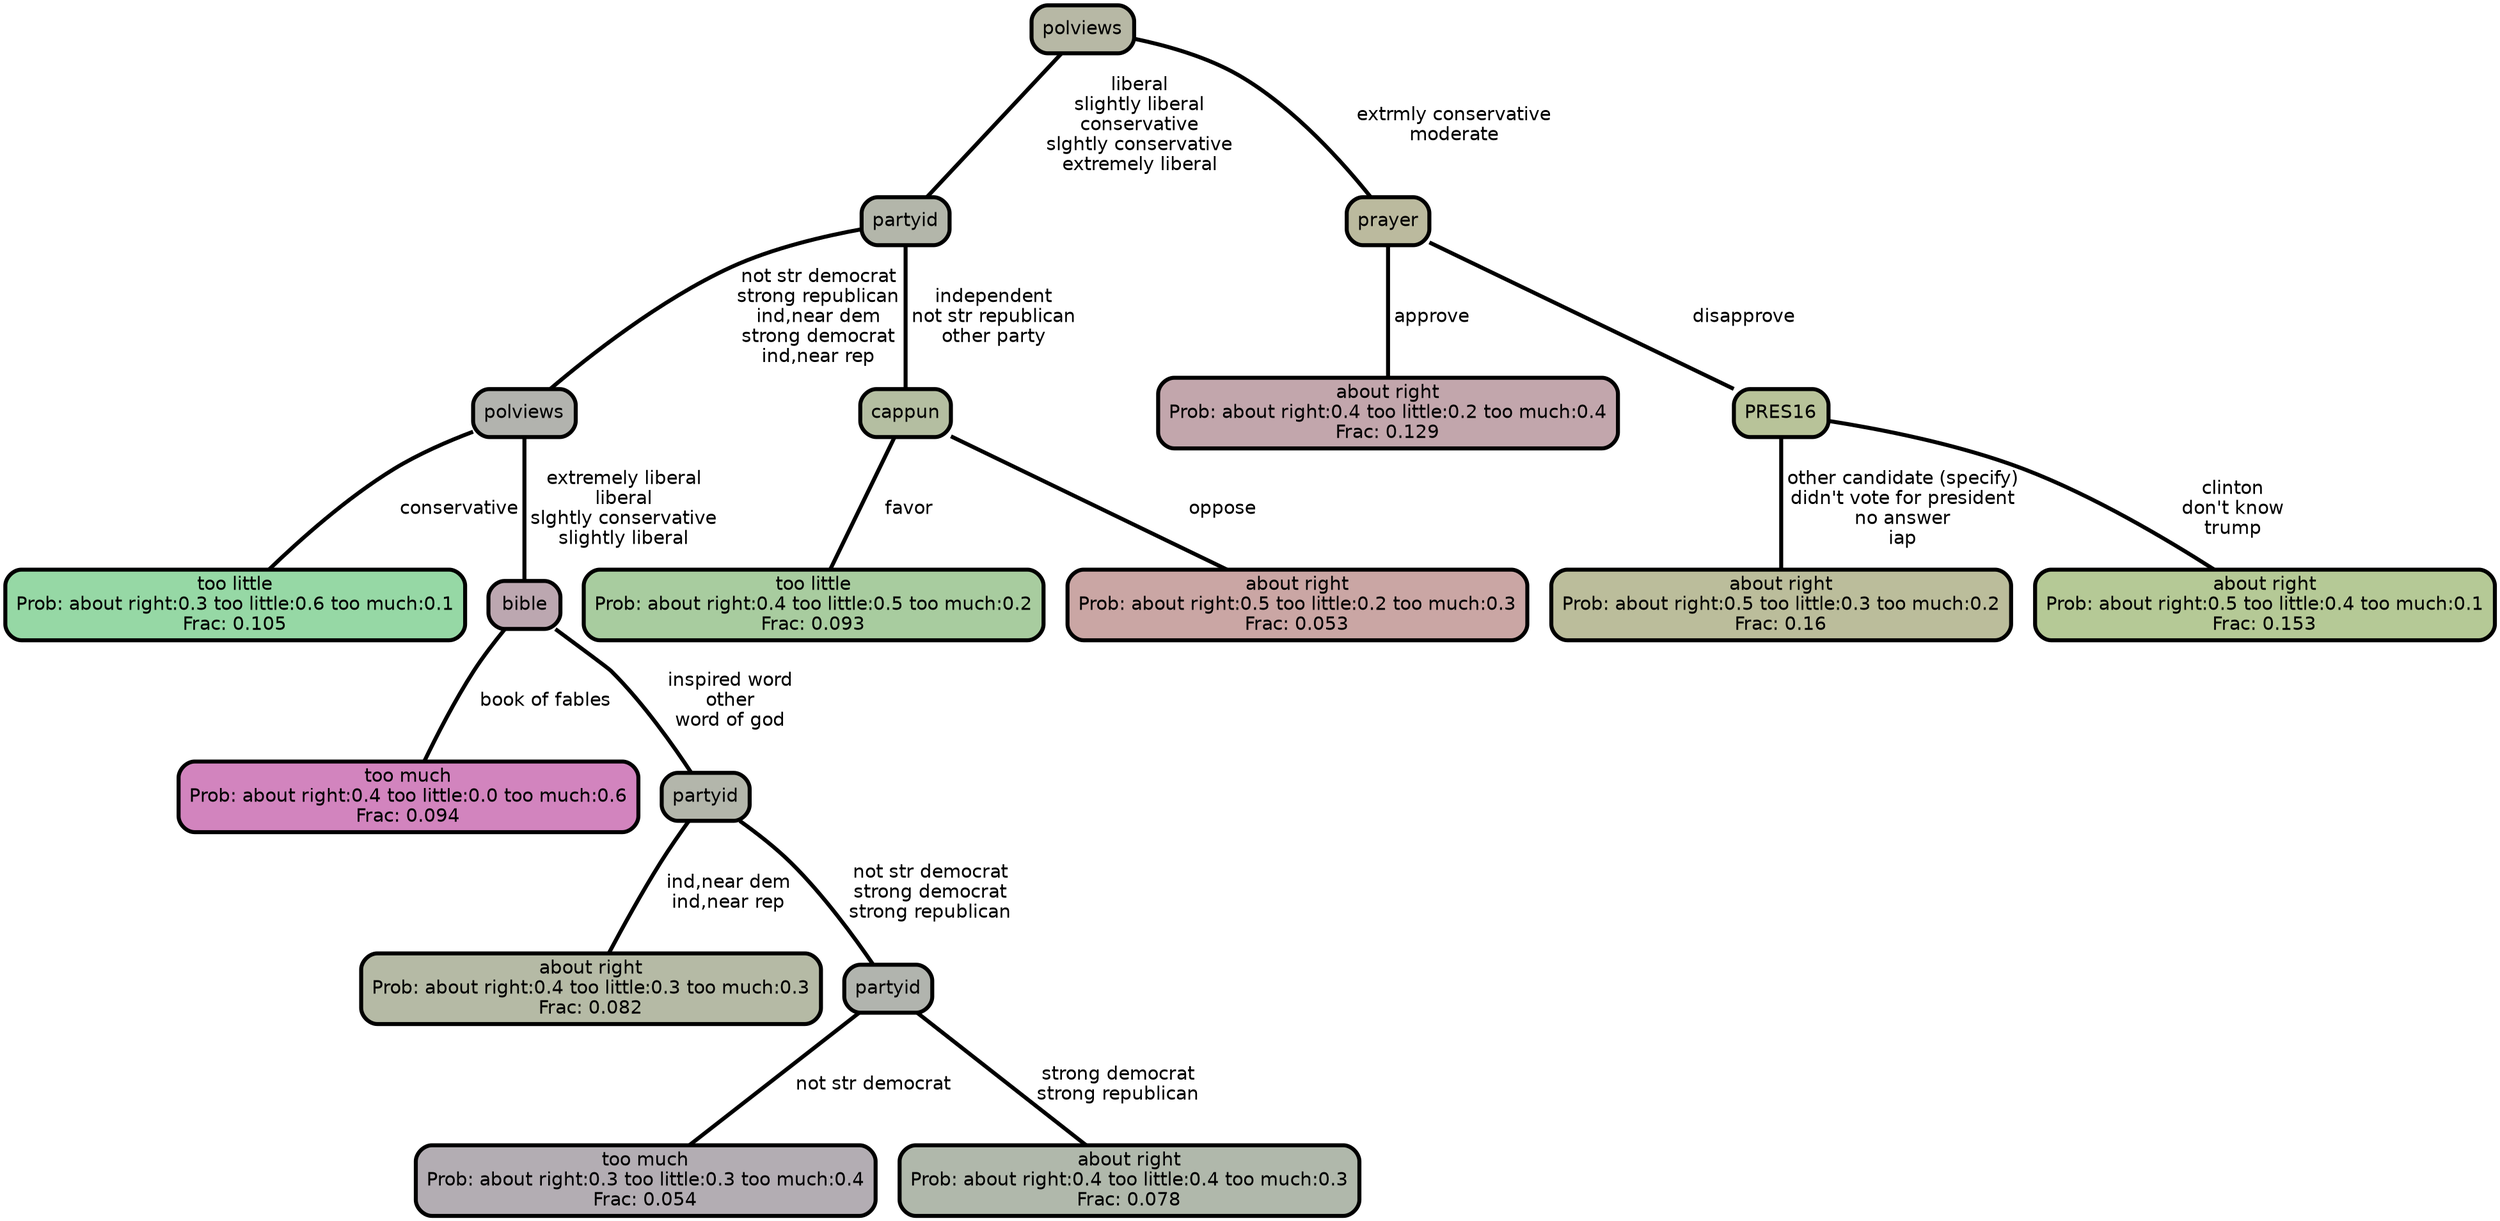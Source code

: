 graph Tree {
node [shape=box, style="filled, rounded",color="black",penwidth="3",fontcolor="black",                 fontname=helvetica] ;
graph [ranksep="0 equally", splines=straight,                 bgcolor=transparent, dpi=200] ;
edge [fontname=helvetica, color=black] ;
0 [label="too little
Prob: about right:0.3 too little:0.6 too much:0.1
Frac: 0.105", fillcolor="#96d8a5"] ;
1 [label="polviews", fillcolor="#b2b3ae"] ;
2 [label="too much
Prob: about right:0.4 too little:0.0 too much:0.6
Frac: 0.094", fillcolor="#d284be"] ;
3 [label="bible", fillcolor="#bca7b0"] ;
4 [label="about right
Prob: about right:0.4 too little:0.3 too much:0.3
Frac: 0.082", fillcolor="#b5baa5"] ;
5 [label="partyid", fillcolor="#b3b6ab"] ;
6 [label="too much
Prob: about right:0.3 too little:0.3 too much:0.4
Frac: 0.054", fillcolor="#b3adb3"] ;
7 [label="partyid", fillcolor="#b1b4ae"] ;
8 [label="about right
Prob: about right:0.4 too little:0.4 too much:0.3
Frac: 0.078", fillcolor="#b0b8ab"] ;
9 [label="partyid", fillcolor="#b3b6aa"] ;
10 [label="too little
Prob: about right:0.4 too little:0.5 too much:0.2
Frac: 0.093", fillcolor="#a8cc9f"] ;
11 [label="cappun", fillcolor="#b4bea1"] ;
12 [label="about right
Prob: about right:0.5 too little:0.2 too much:0.3
Frac: 0.053", fillcolor="#caa6a4"] ;
13 [label="polviews", fillcolor="#b7b8a5"] ;
14 [label="about right
Prob: about right:0.4 too little:0.2 too much:0.4
Frac: 0.129", fillcolor="#c2a6ac"] ;
15 [label="prayer", fillcolor="#bbba9e"] ;
16 [label="about right
Prob: about right:0.5 too little:0.3 too much:0.2
Frac: 0.16", fillcolor="#bbbd9b"] ;
17 [label="PRES16", fillcolor="#b8c399"] ;
18 [label="about right
Prob: about right:0.5 too little:0.4 too much:0.1
Frac: 0.153", fillcolor="#b5c996"] ;
1 -- 0 [label=" conservative",penwidth=3] ;
1 -- 3 [label=" extremely liberal\n liberal\n slghtly conservative\n slightly liberal",penwidth=3] ;
3 -- 2 [label=" book of fables",penwidth=3] ;
3 -- 5 [label=" inspired word\n other\n word of god",penwidth=3] ;
5 -- 4 [label=" ind,near dem\n ind,near rep",penwidth=3] ;
5 -- 7 [label=" not str democrat\n strong democrat\n strong republican",penwidth=3] ;
7 -- 6 [label=" not str democrat",penwidth=3] ;
7 -- 8 [label=" strong democrat\n strong republican",penwidth=3] ;
9 -- 1 [label=" not str democrat\n strong republican\n ind,near dem\n strong democrat\n ind,near rep",penwidth=3] ;
9 -- 11 [label=" independent\n not str republican\n other party",penwidth=3] ;
11 -- 10 [label=" favor",penwidth=3] ;
11 -- 12 [label=" oppose",penwidth=3] ;
13 -- 9 [label=" liberal\n slightly liberal\n conservative\n slghtly conservative\n extremely liberal",penwidth=3] ;
13 -- 15 [label=" extrmly conservative\n moderate",penwidth=3] ;
15 -- 14 [label=" approve",penwidth=3] ;
15 -- 17 [label=" disapprove",penwidth=3] ;
17 -- 16 [label=" other candidate (specify)\n didn't vote for president\n no answer\n iap",penwidth=3] ;
17 -- 18 [label=" clinton\n don't know\n trump",penwidth=3] ;
{rank = same;}}